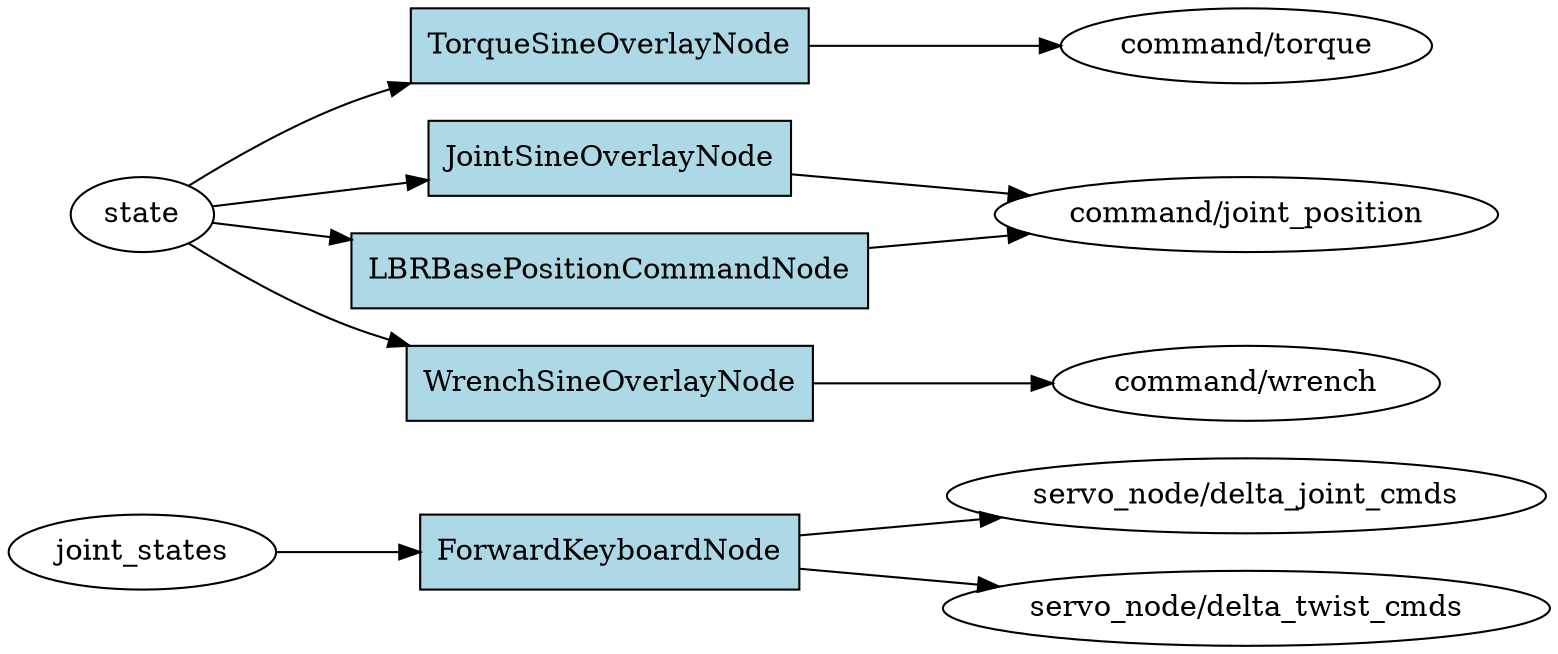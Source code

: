 digraph ROS2_Computation_Graph {
  rankdir=LR;
  node [shape=box, style=filled, fillcolor=lightgray];
  "servo_node/delta_joint_cmds" [shape=ellipse, fillcolor=white];
  "ForwardKeyboardNode" -> "servo_node/delta_joint_cmds";
  "servo_node/delta_twist_cmds" [shape=ellipse, fillcolor=white];
  "ForwardKeyboardNode" -> "servo_node/delta_twist_cmds";
  "joint_states" [shape=ellipse, fillcolor=white];
  "joint_states" -> "ForwardKeyboardNode";
  "command/torque" [shape=ellipse, fillcolor=white];
  "TorqueSineOverlayNode" -> "command/torque";
  "state" [shape=ellipse, fillcolor=white];
  "state" -> "JointSineOverlayNode";
  "state" -> "LBRBasePositionCommandNode";
  "state" -> "TorqueSineOverlayNode";
  "state" -> "WrenchSineOverlayNode";
  "command/joint_position" [shape=ellipse, fillcolor=white];
  "JointSineOverlayNode" -> "command/joint_position";
  "LBRBasePositionCommandNode" -> "command/joint_position";
  "command/wrench" [shape=ellipse, fillcolor=white];
  "WrenchSineOverlayNode" -> "command/wrench";
  "WrenchSineOverlayNode" [shape=box, fillcolor=lightblue];
  "ForwardKeyboardNode" [shape=box, fillcolor=lightblue];
  "LBRBasePositionCommandNode" [shape=box, fillcolor=lightblue];
  "TorqueSineOverlayNode" [shape=box, fillcolor=lightblue];
  "JointSineOverlayNode" [shape=box, fillcolor=lightblue];
}